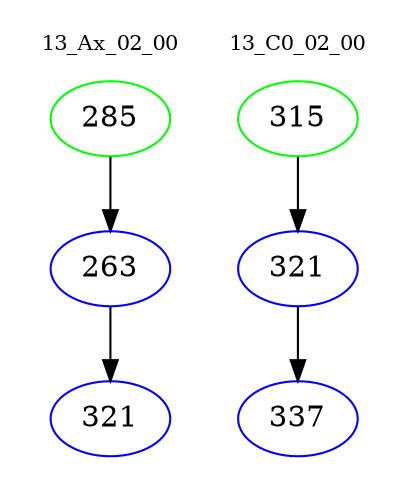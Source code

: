 digraph{
subgraph cluster_0 {
color = white
label = "13_Ax_02_00";
fontsize=10;
T0_285 [label="285", color="green"]
T0_285 -> T0_263 [color="black"]
T0_263 [label="263", color="blue"]
T0_263 -> T0_321 [color="black"]
T0_321 [label="321", color="blue"]
}
subgraph cluster_1 {
color = white
label = "13_C0_02_00";
fontsize=10;
T1_315 [label="315", color="green"]
T1_315 -> T1_321 [color="black"]
T1_321 [label="321", color="blue"]
T1_321 -> T1_337 [color="black"]
T1_337 [label="337", color="blue"]
}
}
